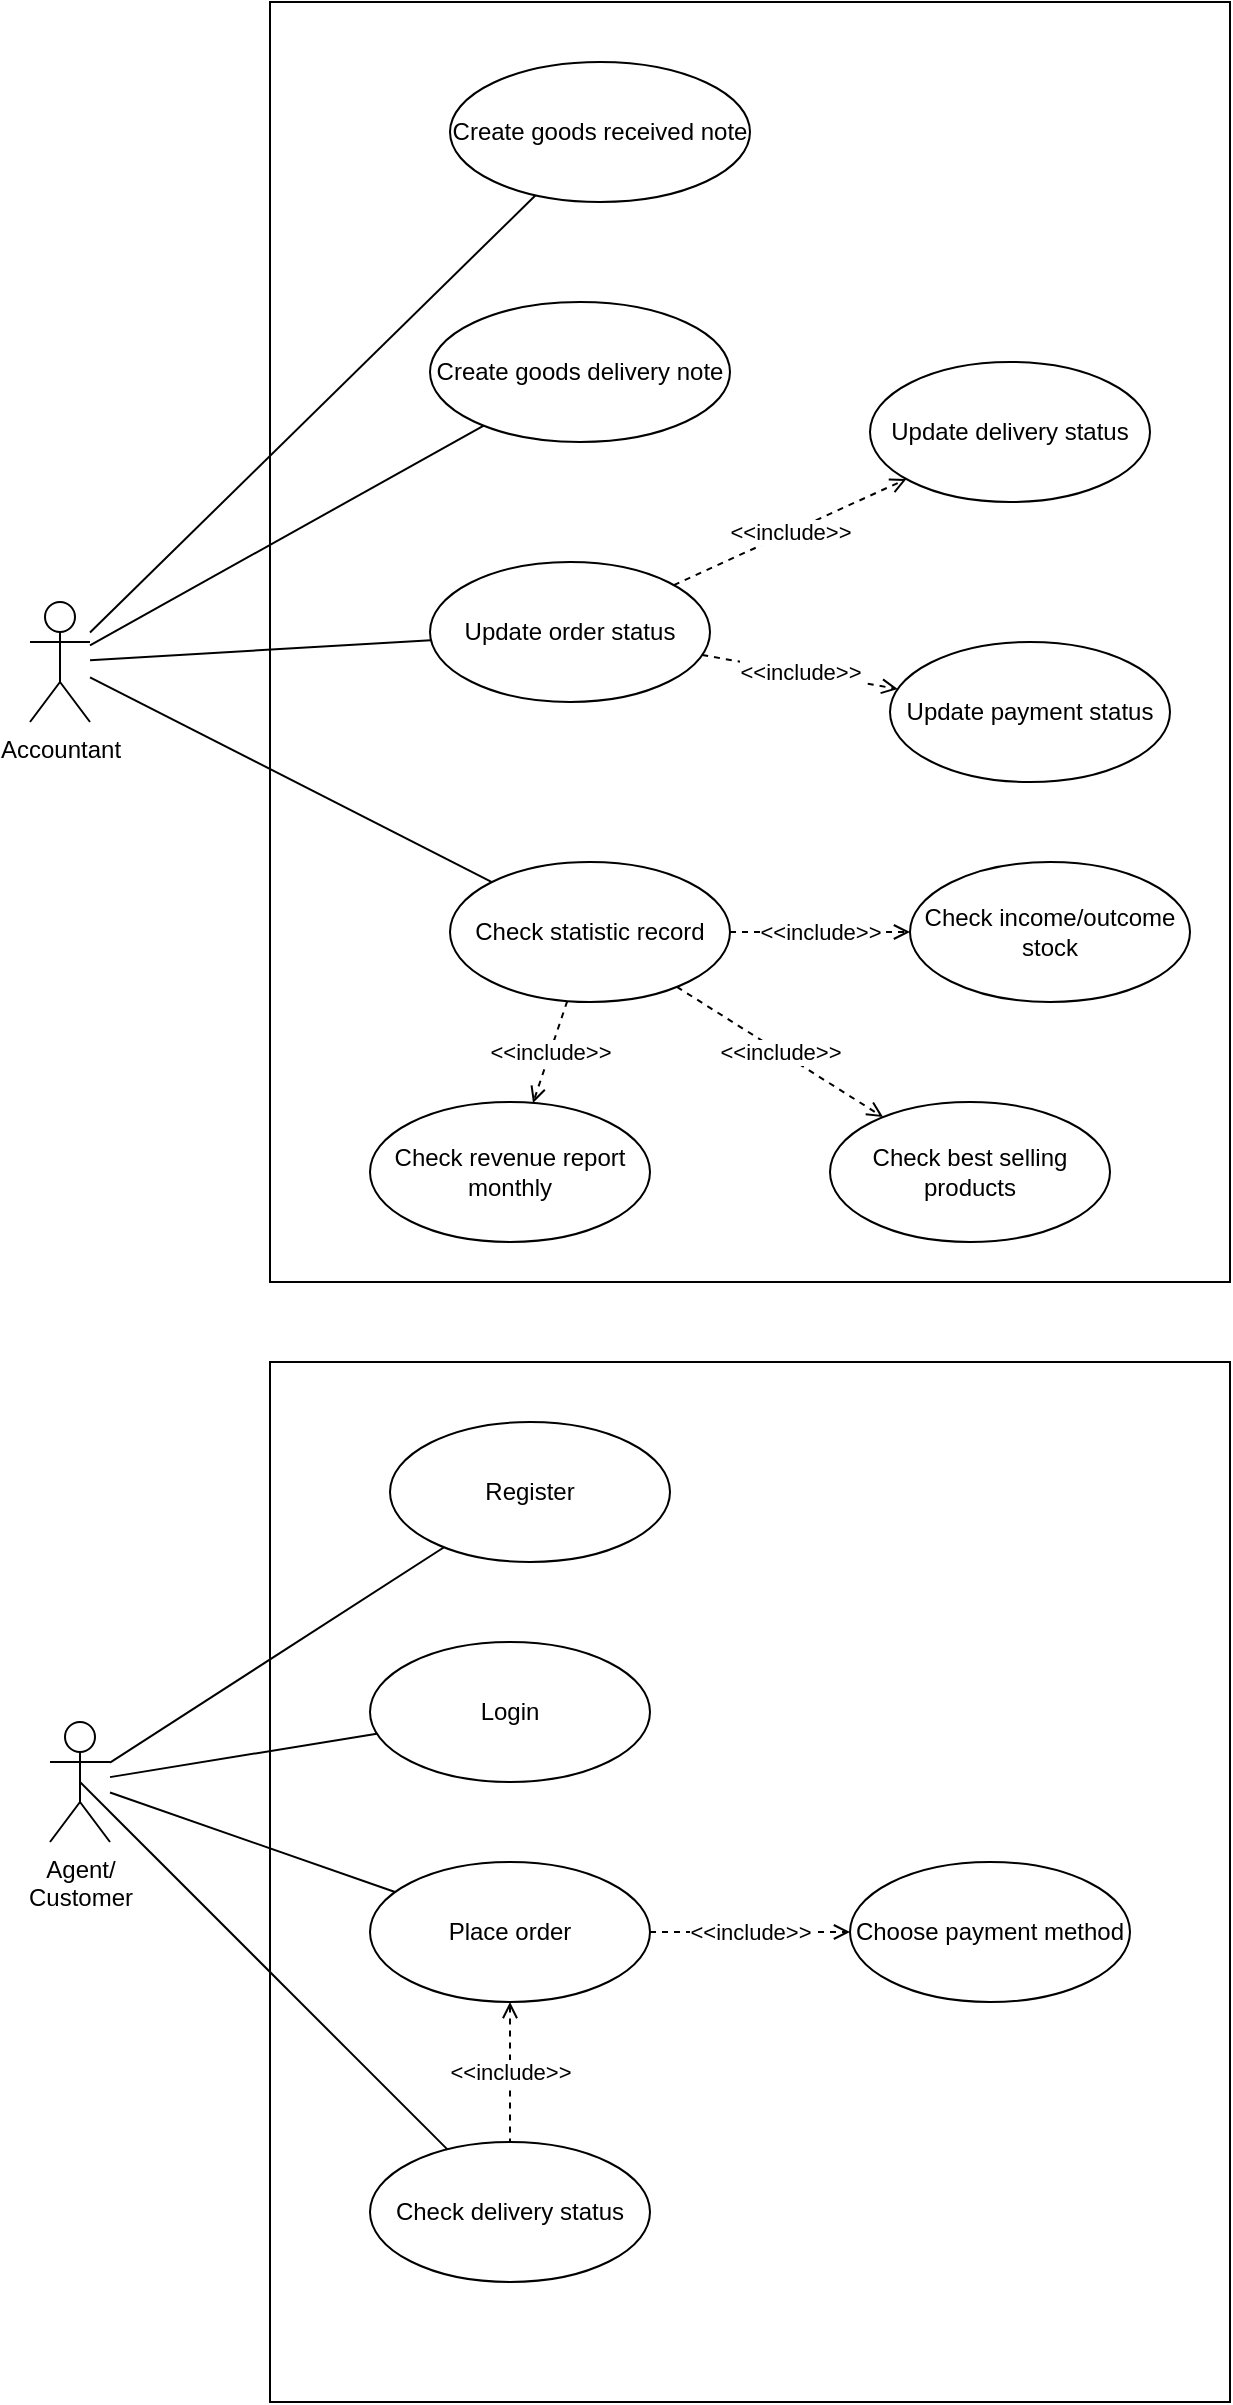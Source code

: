 <mxfile version="20.3.0" type="device" pages="2"><diagram id="IRL5MfFOQq4NZ6yUO08x" name="Use case"><mxGraphModel dx="1242" dy="765" grid="1" gridSize="10" guides="1" tooltips="1" connect="1" arrows="1" fold="1" page="1" pageScale="1" pageWidth="1100" pageHeight="850" math="0" shadow="0"><root><mxCell id="0"/><mxCell id="1" parent="0"/><mxCell id="1cM9DgeaSBk3oqfKTqoO-1" value="" style="rounded=0;whiteSpace=wrap;html=1;" parent="1" vertex="1"><mxGeometry x="320" y="800" width="480" height="520" as="geometry"/></mxCell><mxCell id="KrgeReeUF7w-N3XMFBT2-1" value="" style="rounded=0;whiteSpace=wrap;html=1;" parent="1" vertex="1"><mxGeometry x="320" y="120" width="480" height="640" as="geometry"/></mxCell><mxCell id="kScqaZpgohe-PYwLDPeq-9" style="rounded=0;orthogonalLoop=1;jettySize=auto;html=1;endArrow=none;endFill=0;" parent="1" source="KrgeReeUF7w-N3XMFBT2-2" target="KrgeReeUF7w-N3XMFBT2-4" edge="1"><mxGeometry relative="1" as="geometry"/></mxCell><mxCell id="kScqaZpgohe-PYwLDPeq-10" style="edgeStyle=none;rounded=0;orthogonalLoop=1;jettySize=auto;html=1;endArrow=none;endFill=0;" parent="1" source="KrgeReeUF7w-N3XMFBT2-2" target="KrgeReeUF7w-N3XMFBT2-5" edge="1"><mxGeometry relative="1" as="geometry"/></mxCell><mxCell id="kScqaZpgohe-PYwLDPeq-11" style="edgeStyle=none;rounded=0;orthogonalLoop=1;jettySize=auto;html=1;endArrow=none;endFill=0;" parent="1" source="KrgeReeUF7w-N3XMFBT2-2" target="KrgeReeUF7w-N3XMFBT2-7" edge="1"><mxGeometry relative="1" as="geometry"/></mxCell><mxCell id="kScqaZpgohe-PYwLDPeq-12" style="edgeStyle=none;rounded=0;orthogonalLoop=1;jettySize=auto;html=1;endArrow=none;endFill=0;" parent="1" source="KrgeReeUF7w-N3XMFBT2-2" target="KrgeReeUF7w-N3XMFBT2-6" edge="1"><mxGeometry relative="1" as="geometry"/></mxCell><mxCell id="KrgeReeUF7w-N3XMFBT2-2" value="Accountant" style="shape=umlActor;verticalLabelPosition=bottom;verticalAlign=top;html=1;" parent="1" vertex="1"><mxGeometry x="200" y="420" width="30" height="60" as="geometry"/></mxCell><mxCell id="GG0U7uhgJAhAz6MA6KgF-1" style="rounded=0;orthogonalLoop=1;jettySize=auto;html=1;exitX=0.5;exitY=0.5;exitDx=0;exitDy=0;exitPerimeter=0;endArrow=none;endFill=0;" edge="1" parent="1" source="KrgeReeUF7w-N3XMFBT2-3" target="1cM9DgeaSBk3oqfKTqoO-2"><mxGeometry relative="1" as="geometry"/></mxCell><mxCell id="KrgeReeUF7w-N3XMFBT2-3" value="Agent/&lt;br&gt;Customer" style="shape=umlActor;verticalLabelPosition=bottom;verticalAlign=top;html=1;" parent="1" vertex="1"><mxGeometry x="210" y="980" width="30" height="60" as="geometry"/></mxCell><mxCell id="KrgeReeUF7w-N3XMFBT2-4" value="Create goods received note" style="ellipse;whiteSpace=wrap;html=1;" parent="1" vertex="1"><mxGeometry x="410" y="150" width="150" height="70" as="geometry"/></mxCell><mxCell id="KrgeReeUF7w-N3XMFBT2-5" value="Create goods delivery note" style="ellipse;whiteSpace=wrap;html=1;" parent="1" vertex="1"><mxGeometry x="400" y="270" width="150" height="70" as="geometry"/></mxCell><mxCell id="KrgeReeUF7w-N3XMFBT2-6" value="Check statistic record" style="ellipse;whiteSpace=wrap;html=1;" parent="1" vertex="1"><mxGeometry x="410" y="550" width="140" height="70" as="geometry"/></mxCell><mxCell id="KrgeReeUF7w-N3XMFBT2-7" value="Update order status" style="ellipse;whiteSpace=wrap;html=1;" parent="1" vertex="1"><mxGeometry x="400" y="400" width="140" height="70" as="geometry"/></mxCell><mxCell id="KrgeReeUF7w-N3XMFBT2-8" value="Update payment status" style="ellipse;whiteSpace=wrap;html=1;" parent="1" vertex="1"><mxGeometry x="630" y="440" width="140" height="70" as="geometry"/></mxCell><mxCell id="KrgeReeUF7w-N3XMFBT2-9" value="Update delivery status" style="ellipse;whiteSpace=wrap;html=1;" parent="1" vertex="1"><mxGeometry x="620" y="300" width="140" height="70" as="geometry"/></mxCell><mxCell id="kScqaZpgohe-PYwLDPeq-24" style="edgeStyle=none;rounded=0;orthogonalLoop=1;jettySize=auto;html=1;endArrow=none;endFill=0;endSize=6;" parent="1" source="KrgeReeUF7w-N3XMFBT2-11" target="KrgeReeUF7w-N3XMFBT2-3" edge="1"><mxGeometry relative="1" as="geometry"/></mxCell><mxCell id="KrgeReeUF7w-N3XMFBT2-11" value="Place order" style="ellipse;whiteSpace=wrap;html=1;" parent="1" vertex="1"><mxGeometry x="370" y="1050" width="140" height="70" as="geometry"/></mxCell><mxCell id="KrgeReeUF7w-N3XMFBT2-13" value="Choose payment method" style="ellipse;whiteSpace=wrap;html=1;" parent="1" vertex="1"><mxGeometry x="610" y="1050" width="140" height="70" as="geometry"/></mxCell><mxCell id="1cM9DgeaSBk3oqfKTqoO-2" value="Check delivery status" style="ellipse;whiteSpace=wrap;html=1;" parent="1" vertex="1"><mxGeometry x="370" y="1190" width="140" height="70" as="geometry"/></mxCell><mxCell id="kScqaZpgohe-PYwLDPeq-23" style="edgeStyle=none;rounded=0;orthogonalLoop=1;jettySize=auto;html=1;endArrow=none;endFill=0;endSize=6;" parent="1" source="kScqaZpgohe-PYwLDPeq-1" target="KrgeReeUF7w-N3XMFBT2-3" edge="1"><mxGeometry relative="1" as="geometry"/></mxCell><mxCell id="kScqaZpgohe-PYwLDPeq-1" value="Login" style="ellipse;whiteSpace=wrap;html=1;" parent="1" vertex="1"><mxGeometry x="370" y="940" width="140" height="70" as="geometry"/></mxCell><mxCell id="kScqaZpgohe-PYwLDPeq-22" style="rounded=0;orthogonalLoop=1;jettySize=auto;html=1;endArrow=none;endFill=0;endSize=6;" parent="1" source="kScqaZpgohe-PYwLDPeq-2" target="KrgeReeUF7w-N3XMFBT2-3" edge="1"><mxGeometry relative="1" as="geometry"/></mxCell><mxCell id="kScqaZpgohe-PYwLDPeq-2" value="Register" style="ellipse;whiteSpace=wrap;html=1;" parent="1" vertex="1"><mxGeometry x="380" y="830" width="140" height="70" as="geometry"/></mxCell><mxCell id="kScqaZpgohe-PYwLDPeq-3" value="Check income/outcome stock" style="ellipse;whiteSpace=wrap;html=1;" parent="1" vertex="1"><mxGeometry x="640" y="550" width="140" height="70" as="geometry"/></mxCell><mxCell id="kScqaZpgohe-PYwLDPeq-4" value="Check best selling products" style="ellipse;whiteSpace=wrap;html=1;" parent="1" vertex="1"><mxGeometry x="600" y="670" width="140" height="70" as="geometry"/></mxCell><mxCell id="kScqaZpgohe-PYwLDPeq-5" value="Check revenue report monthly" style="ellipse;whiteSpace=wrap;html=1;" parent="1" vertex="1"><mxGeometry x="370" y="670" width="140" height="70" as="geometry"/></mxCell><mxCell id="kScqaZpgohe-PYwLDPeq-13" value="&amp;lt;&amp;lt;include&amp;gt;&amp;gt;" style="endArrow=open;endSize=6;dashed=1;html=1;rounded=0;" parent="1" source="KrgeReeUF7w-N3XMFBT2-7" target="KrgeReeUF7w-N3XMFBT2-9" edge="1"><mxGeometry width="160" relative="1" as="geometry"><mxPoint x="440" y="450" as="sourcePoint"/><mxPoint x="600" y="450" as="targetPoint"/></mxGeometry></mxCell><mxCell id="kScqaZpgohe-PYwLDPeq-15" value="&amp;lt;&amp;lt;include&amp;gt;&amp;gt;" style="endArrow=open;endSize=6;dashed=1;html=1;rounded=0;" parent="1" source="KrgeReeUF7w-N3XMFBT2-6" target="kScqaZpgohe-PYwLDPeq-4" edge="1"><mxGeometry width="160" relative="1" as="geometry"><mxPoint x="561.346" y="383.143" as="sourcePoint"/><mxPoint x="638.64" y="361.844" as="targetPoint"/></mxGeometry></mxCell><mxCell id="kScqaZpgohe-PYwLDPeq-16" value="&amp;lt;&amp;lt;include&amp;gt;&amp;gt;" style="endArrow=open;endSize=6;dashed=1;html=1;rounded=0;" parent="1" source="KrgeReeUF7w-N3XMFBT2-6" target="kScqaZpgohe-PYwLDPeq-3" edge="1"><mxGeometry width="160" relative="1" as="geometry"><mxPoint x="571.346" y="393.143" as="sourcePoint"/><mxPoint x="648.64" y="371.844" as="targetPoint"/></mxGeometry></mxCell><mxCell id="kScqaZpgohe-PYwLDPeq-17" value="&amp;lt;&amp;lt;include&amp;gt;&amp;gt;" style="endArrow=open;endSize=6;dashed=1;html=1;rounded=0;" parent="1" source="KrgeReeUF7w-N3XMFBT2-7" target="KrgeReeUF7w-N3XMFBT2-8" edge="1"><mxGeometry width="160" relative="1" as="geometry"><mxPoint x="581.346" y="403.143" as="sourcePoint"/><mxPoint x="658.64" y="381.844" as="targetPoint"/></mxGeometry></mxCell><mxCell id="kScqaZpgohe-PYwLDPeq-18" value="&amp;lt;&amp;lt;include&amp;gt;&amp;gt;" style="endArrow=open;endSize=6;dashed=1;html=1;rounded=0;" parent="1" source="KrgeReeUF7w-N3XMFBT2-6" target="kScqaZpgohe-PYwLDPeq-5" edge="1"><mxGeometry width="160" relative="1" as="geometry"><mxPoint x="591.346" y="413.143" as="sourcePoint"/><mxPoint x="668.64" y="391.844" as="targetPoint"/></mxGeometry></mxCell><mxCell id="kScqaZpgohe-PYwLDPeq-20" value="&amp;lt;&amp;lt;include&amp;gt;&amp;gt;" style="endArrow=open;endSize=6;dashed=1;html=1;rounded=0;" parent="1" source="KrgeReeUF7w-N3XMFBT2-11" target="KrgeReeUF7w-N3XMFBT2-13" edge="1"><mxGeometry width="160" relative="1" as="geometry"><mxPoint x="533.583" y="622.388" as="sourcePoint"/><mxPoint x="636.607" y="687.536" as="targetPoint"/></mxGeometry></mxCell><mxCell id="kScqaZpgohe-PYwLDPeq-21" value="&amp;lt;&amp;lt;include&amp;gt;&amp;gt;" style="endArrow=none;endSize=6;dashed=1;html=1;rounded=0;startArrow=open;startFill=0;endFill=0;" parent="1" source="KrgeReeUF7w-N3XMFBT2-11" target="1cM9DgeaSBk3oqfKTqoO-2" edge="1"><mxGeometry width="160" relative="1" as="geometry"><mxPoint x="543.583" y="632.388" as="sourcePoint"/><mxPoint x="646.607" y="697.536" as="targetPoint"/></mxGeometry></mxCell></root></mxGraphModel></diagram><diagram id="yP3uRCVMca_ExO4NlLaN" name="Class"><mxGraphModel dx="1242" dy="765" grid="1" gridSize="10" guides="1" tooltips="1" connect="1" arrows="1" fold="1" page="1" pageScale="1" pageWidth="1100" pageHeight="850" math="0" shadow="0"><root><mxCell id="0"/><mxCell id="1" parent="0"/><mxCell id="5RScqfI6Bt6BG5yNGw9A-1" value="Account" style="swimlane;fontStyle=1;align=center;verticalAlign=top;childLayout=stackLayout;horizontal=1;startSize=26;horizontalStack=0;resizeParent=1;resizeParentMax=0;resizeLast=0;collapsible=1;marginBottom=0;" parent="1" vertex="1"><mxGeometry x="640" y="40" width="160" height="164" as="geometry"/></mxCell><mxCell id="3qibCFaKT6IM8phcZwad-2" value="username" style="text;strokeColor=none;fillColor=none;align=left;verticalAlign=top;spacingLeft=4;spacingRight=4;overflow=hidden;rotatable=0;points=[[0,0.5],[1,0.5]];portConstraint=eastwest;" parent="5RScqfI6Bt6BG5yNGw9A-1" vertex="1"><mxGeometry y="26" width="160" height="26" as="geometry"/></mxCell><mxCell id="3qibCFaKT6IM8phcZwad-4" value="password" style="text;strokeColor=none;fillColor=none;align=left;verticalAlign=top;spacingLeft=4;spacingRight=4;overflow=hidden;rotatable=0;points=[[0,0.5],[1,0.5]];portConstraint=eastwest;" parent="5RScqfI6Bt6BG5yNGw9A-1" vertex="1"><mxGeometry y="52" width="160" height="26" as="geometry"/></mxCell><mxCell id="3qibCFaKT6IM8phcZwad-3" value="name" style="text;strokeColor=none;fillColor=none;align=left;verticalAlign=top;spacingLeft=4;spacingRight=4;overflow=hidden;rotatable=0;points=[[0,0.5],[1,0.5]];portConstraint=eastwest;" parent="5RScqfI6Bt6BG5yNGw9A-1" vertex="1"><mxGeometry y="78" width="160" height="26" as="geometry"/></mxCell><mxCell id="5RScqfI6Bt6BG5yNGw9A-2" value="role" style="text;strokeColor=none;fillColor=none;align=left;verticalAlign=top;spacingLeft=4;spacingRight=4;overflow=hidden;rotatable=0;points=[[0,0.5],[1,0.5]];portConstraint=eastwest;" parent="5RScqfI6Bt6BG5yNGw9A-1" vertex="1"><mxGeometry y="104" width="160" height="26" as="geometry"/></mxCell><mxCell id="5RScqfI6Bt6BG5yNGw9A-3" value="" style="line;strokeWidth=1;fillColor=none;align=left;verticalAlign=middle;spacingTop=-1;spacingLeft=3;spacingRight=3;rotatable=0;labelPosition=right;points=[];portConstraint=eastwest;strokeColor=inherit;" parent="5RScqfI6Bt6BG5yNGw9A-1" vertex="1"><mxGeometry y="130" width="160" height="8" as="geometry"/></mxCell><mxCell id="5RScqfI6Bt6BG5yNGw9A-4" value="+ method(type): type" style="text;strokeColor=none;fillColor=none;align=left;verticalAlign=top;spacingLeft=4;spacingRight=4;overflow=hidden;rotatable=0;points=[[0,0.5],[1,0.5]];portConstraint=eastwest;" parent="5RScqfI6Bt6BG5yNGw9A-1" vertex="1"><mxGeometry y="138" width="160" height="26" as="geometry"/></mxCell><mxCell id="5RScqfI6Bt6BG5yNGw9A-5" value="Product" style="swimlane;fontStyle=1;align=center;verticalAlign=top;childLayout=stackLayout;horizontal=1;startSize=26;horizontalStack=0;resizeParent=1;resizeParentMax=0;resizeLast=0;collapsible=1;marginBottom=0;" parent="1" vertex="1"><mxGeometry x="80" y="319" width="160" height="238" as="geometry"/></mxCell><mxCell id="5RScqfI6Bt6BG5yNGw9A-6" value="productID" style="text;strokeColor=none;fillColor=none;align=left;verticalAlign=top;spacingLeft=4;spacingRight=4;overflow=hidden;rotatable=0;points=[[0,0.5],[1,0.5]];portConstraint=eastwest;" parent="5RScqfI6Bt6BG5yNGw9A-5" vertex="1"><mxGeometry y="26" width="160" height="26" as="geometry"/></mxCell><mxCell id="5RScqfI6Bt6BG5yNGw9A-26" value="productName" style="text;strokeColor=none;fillColor=none;align=left;verticalAlign=top;spacingLeft=4;spacingRight=4;overflow=hidden;rotatable=0;points=[[0,0.5],[1,0.5]];portConstraint=eastwest;" parent="5RScqfI6Bt6BG5yNGw9A-5" vertex="1"><mxGeometry y="52" width="160" height="26" as="geometry"/></mxCell><mxCell id="ll_caBbFeKdoqWTYOMOy-1" value="brand" style="text;strokeColor=none;fillColor=none;align=left;verticalAlign=top;spacingLeft=4;spacingRight=4;overflow=hidden;rotatable=0;points=[[0,0.5],[1,0.5]];portConstraint=eastwest;" vertex="1" parent="5RScqfI6Bt6BG5yNGw9A-5"><mxGeometry y="78" width="160" height="26" as="geometry"/></mxCell><mxCell id="5RScqfI6Bt6BG5yNGw9A-27" value="description" style="text;strokeColor=none;fillColor=none;align=left;verticalAlign=top;spacingLeft=4;spacingRight=4;overflow=hidden;rotatable=0;points=[[0,0.5],[1,0.5]];portConstraint=eastwest;" parent="5RScqfI6Bt6BG5yNGw9A-5" vertex="1"><mxGeometry y="104" width="160" height="26" as="geometry"/></mxCell><mxCell id="5RScqfI6Bt6BG5yNGw9A-28" value="importPrice" style="text;strokeColor=none;fillColor=none;align=left;verticalAlign=top;spacingLeft=4;spacingRight=4;overflow=hidden;rotatable=0;points=[[0,0.5],[1,0.5]];portConstraint=eastwest;" parent="5RScqfI6Bt6BG5yNGw9A-5" vertex="1"><mxGeometry y="130" width="160" height="22" as="geometry"/></mxCell><mxCell id="5RScqfI6Bt6BG5yNGw9A-29" value="salePrice" style="text;strokeColor=none;fillColor=none;align=left;verticalAlign=top;spacingLeft=4;spacingRight=4;overflow=hidden;rotatable=0;points=[[0,0.5],[1,0.5]];portConstraint=eastwest;" parent="5RScqfI6Bt6BG5yNGw9A-5" vertex="1"><mxGeometry y="152" width="160" height="26" as="geometry"/></mxCell><mxCell id="5RScqfI6Bt6BG5yNGw9A-30" value="stock" style="text;strokeColor=none;fillColor=none;align=left;verticalAlign=top;spacingLeft=4;spacingRight=4;overflow=hidden;rotatable=0;points=[[0,0.5],[1,0.5]];portConstraint=eastwest;" parent="5RScqfI6Bt6BG5yNGw9A-5" vertex="1"><mxGeometry y="178" width="160" height="26" as="geometry"/></mxCell><mxCell id="5RScqfI6Bt6BG5yNGw9A-7" value="" style="line;strokeWidth=1;fillColor=none;align=left;verticalAlign=middle;spacingTop=-1;spacingLeft=3;spacingRight=3;rotatable=0;labelPosition=right;points=[];portConstraint=eastwest;strokeColor=inherit;" parent="5RScqfI6Bt6BG5yNGw9A-5" vertex="1"><mxGeometry y="204" width="160" height="8" as="geometry"/></mxCell><mxCell id="5RScqfI6Bt6BG5yNGw9A-8" value="+ method(type): type" style="text;strokeColor=none;fillColor=none;align=left;verticalAlign=top;spacingLeft=4;spacingRight=4;overflow=hidden;rotatable=0;points=[[0,0.5],[1,0.5]];portConstraint=eastwest;" parent="5RScqfI6Bt6BG5yNGw9A-5" vertex="1"><mxGeometry y="212" width="160" height="26" as="geometry"/></mxCell><mxCell id="5RScqfI6Bt6BG5yNGw9A-13" value="Order" style="swimlane;fontStyle=1;align=center;verticalAlign=top;childLayout=stackLayout;horizontal=1;startSize=26;horizontalStack=0;resizeParent=1;resizeParentMax=0;resizeLast=0;collapsible=1;marginBottom=0;" parent="1" vertex="1"><mxGeometry x="680" y="319" width="160" height="164" as="geometry"/></mxCell><mxCell id="5RScqfI6Bt6BG5yNGw9A-14" value="orderID" style="text;strokeColor=none;fillColor=none;align=left;verticalAlign=top;spacingLeft=4;spacingRight=4;overflow=hidden;rotatable=0;points=[[0,0.5],[1,0.5]];portConstraint=eastwest;" parent="5RScqfI6Bt6BG5yNGw9A-13" vertex="1"><mxGeometry y="26" width="160" height="26" as="geometry"/></mxCell><mxCell id="5RScqfI6Bt6BG5yNGw9A-31" value="customerID" style="text;strokeColor=none;fillColor=none;align=left;verticalAlign=top;spacingLeft=4;spacingRight=4;overflow=hidden;rotatable=0;points=[[0,0.5],[1,0.5]];portConstraint=eastwest;" parent="5RScqfI6Bt6BG5yNGw9A-13" vertex="1"><mxGeometry y="52" width="160" height="26" as="geometry"/></mxCell><mxCell id="5RScqfI6Bt6BG5yNGw9A-33" value="orderDate" style="text;strokeColor=none;fillColor=none;align=left;verticalAlign=top;spacingLeft=4;spacingRight=4;overflow=hidden;rotatable=0;points=[[0,0.5],[1,0.5]];portConstraint=eastwest;" parent="5RScqfI6Bt6BG5yNGw9A-13" vertex="1"><mxGeometry y="78" width="160" height="26" as="geometry"/></mxCell><mxCell id="5RScqfI6Bt6BG5yNGw9A-32" value="amount" style="text;strokeColor=none;fillColor=none;align=left;verticalAlign=top;spacingLeft=4;spacingRight=4;overflow=hidden;rotatable=0;points=[[0,0.5],[1,0.5]];portConstraint=eastwest;" parent="5RScqfI6Bt6BG5yNGw9A-13" vertex="1"><mxGeometry y="104" width="160" height="26" as="geometry"/></mxCell><mxCell id="5RScqfI6Bt6BG5yNGw9A-15" value="" style="line;strokeWidth=1;fillColor=none;align=left;verticalAlign=middle;spacingTop=-1;spacingLeft=3;spacingRight=3;rotatable=0;labelPosition=right;points=[];portConstraint=eastwest;strokeColor=inherit;" parent="5RScqfI6Bt6BG5yNGw9A-13" vertex="1"><mxGeometry y="130" width="160" height="8" as="geometry"/></mxCell><mxCell id="5RScqfI6Bt6BG5yNGw9A-16" value="+ method(type): type" style="text;strokeColor=none;fillColor=none;align=left;verticalAlign=top;spacingLeft=4;spacingRight=4;overflow=hidden;rotatable=0;points=[[0,0.5],[1,0.5]];portConstraint=eastwest;" parent="5RScqfI6Bt6BG5yNGw9A-13" vertex="1"><mxGeometry y="138" width="160" height="26" as="geometry"/></mxCell><mxCell id="5RScqfI6Bt6BG5yNGw9A-17" value="Payment" style="swimlane;fontStyle=1;align=center;verticalAlign=top;childLayout=stackLayout;horizontal=1;startSize=26;horizontalStack=0;resizeParent=1;resizeParentMax=0;resizeLast=0;collapsible=1;marginBottom=0;" parent="1" vertex="1"><mxGeometry x="80" y="90" width="160" height="190" as="geometry"/></mxCell><mxCell id="5RScqfI6Bt6BG5yNGw9A-38" value="paymentID" style="text;strokeColor=none;fillColor=none;align=left;verticalAlign=top;spacingLeft=4;spacingRight=4;overflow=hidden;rotatable=0;points=[[0,0.5],[1,0.5]];portConstraint=eastwest;" parent="5RScqfI6Bt6BG5yNGw9A-17" vertex="1"><mxGeometry y="26" width="160" height="26" as="geometry"/></mxCell><mxCell id="5RScqfI6Bt6BG5yNGw9A-40" value="orderID" style="text;strokeColor=none;fillColor=none;align=left;verticalAlign=top;spacingLeft=4;spacingRight=4;overflow=hidden;rotatable=0;points=[[0,0.5],[1,0.5]];portConstraint=eastwest;" parent="5RScqfI6Bt6BG5yNGw9A-17" vertex="1"><mxGeometry y="52" width="160" height="26" as="geometry"/></mxCell><mxCell id="5RScqfI6Bt6BG5yNGw9A-39" value="amount" style="text;strokeColor=none;fillColor=none;align=left;verticalAlign=top;spacingLeft=4;spacingRight=4;overflow=hidden;rotatable=0;points=[[0,0.5],[1,0.5]];portConstraint=eastwest;" parent="5RScqfI6Bt6BG5yNGw9A-17" vertex="1"><mxGeometry y="78" width="160" height="26" as="geometry"/></mxCell><mxCell id="5RScqfI6Bt6BG5yNGw9A-18" value="paymentDate" style="text;strokeColor=none;fillColor=none;align=left;verticalAlign=top;spacingLeft=4;spacingRight=4;overflow=hidden;rotatable=0;points=[[0,0.5],[1,0.5]];portConstraint=eastwest;" parent="5RScqfI6Bt6BG5yNGw9A-17" vertex="1"><mxGeometry y="104" width="160" height="26" as="geometry"/></mxCell><mxCell id="5RScqfI6Bt6BG5yNGw9A-41" value="method" style="text;strokeColor=none;fillColor=none;align=left;verticalAlign=top;spacingLeft=4;spacingRight=4;overflow=hidden;rotatable=0;points=[[0,0.5],[1,0.5]];portConstraint=eastwest;" parent="5RScqfI6Bt6BG5yNGw9A-17" vertex="1"><mxGeometry y="130" width="160" height="26" as="geometry"/></mxCell><mxCell id="5RScqfI6Bt6BG5yNGw9A-19" value="" style="line;strokeWidth=1;fillColor=none;align=left;verticalAlign=middle;spacingTop=-1;spacingLeft=3;spacingRight=3;rotatable=0;labelPosition=right;points=[];portConstraint=eastwest;strokeColor=inherit;" parent="5RScqfI6Bt6BG5yNGw9A-17" vertex="1"><mxGeometry y="156" width="160" height="8" as="geometry"/></mxCell><mxCell id="5RScqfI6Bt6BG5yNGw9A-20" value="+ method(type): type" style="text;strokeColor=none;fillColor=none;align=left;verticalAlign=top;spacingLeft=4;spacingRight=4;overflow=hidden;rotatable=0;points=[[0,0.5],[1,0.5]];portConstraint=eastwest;" parent="5RScqfI6Bt6BG5yNGw9A-17" vertex="1"><mxGeometry y="164" width="160" height="26" as="geometry"/></mxCell><mxCell id="5RScqfI6Bt6BG5yNGw9A-21" value="OrderDetail" style="swimlane;fontStyle=1;align=center;verticalAlign=top;childLayout=stackLayout;horizontal=1;startSize=26;horizontalStack=0;resizeParent=1;resizeParentMax=0;resizeLast=0;collapsible=1;marginBottom=0;" parent="1" vertex="1"><mxGeometry x="360" y="240" width="160" height="190" as="geometry"/></mxCell><mxCell id="5RScqfI6Bt6BG5yNGw9A-34" value="orderID" style="text;strokeColor=none;fillColor=none;align=left;verticalAlign=top;spacingLeft=4;spacingRight=4;overflow=hidden;rotatable=0;points=[[0,0.5],[1,0.5]];portConstraint=eastwest;" parent="5RScqfI6Bt6BG5yNGw9A-21" vertex="1"><mxGeometry y="26" width="160" height="26" as="geometry"/></mxCell><mxCell id="5RScqfI6Bt6BG5yNGw9A-36" value="productID" style="text;strokeColor=none;fillColor=none;align=left;verticalAlign=top;spacingLeft=4;spacingRight=4;overflow=hidden;rotatable=0;points=[[0,0.5],[1,0.5]];portConstraint=eastwest;" parent="5RScqfI6Bt6BG5yNGw9A-21" vertex="1"><mxGeometry y="52" width="160" height="26" as="geometry"/></mxCell><mxCell id="5RScqfI6Bt6BG5yNGw9A-37" value="quantity" style="text;strokeColor=none;fillColor=none;align=left;verticalAlign=top;spacingLeft=4;spacingRight=4;overflow=hidden;rotatable=0;points=[[0,0.5],[1,0.5]];portConstraint=eastwest;" parent="5RScqfI6Bt6BG5yNGw9A-21" vertex="1"><mxGeometry y="78" width="160" height="26" as="geometry"/></mxCell><mxCell id="5RScqfI6Bt6BG5yNGw9A-35" value="unitPrice" style="text;strokeColor=none;fillColor=none;align=left;verticalAlign=top;spacingLeft=4;spacingRight=4;overflow=hidden;rotatable=0;points=[[0,0.5],[1,0.5]];portConstraint=eastwest;" parent="5RScqfI6Bt6BG5yNGw9A-21" vertex="1"><mxGeometry y="104" width="160" height="26" as="geometry"/></mxCell><mxCell id="5RScqfI6Bt6BG5yNGw9A-22" value="+ field: type" style="text;strokeColor=none;fillColor=none;align=left;verticalAlign=top;spacingLeft=4;spacingRight=4;overflow=hidden;rotatable=0;points=[[0,0.5],[1,0.5]];portConstraint=eastwest;" parent="5RScqfI6Bt6BG5yNGw9A-21" vertex="1"><mxGeometry y="130" width="160" height="26" as="geometry"/></mxCell><mxCell id="5RScqfI6Bt6BG5yNGw9A-23" value="" style="line;strokeWidth=1;fillColor=none;align=left;verticalAlign=middle;spacingTop=-1;spacingLeft=3;spacingRight=3;rotatable=0;labelPosition=right;points=[];portConstraint=eastwest;strokeColor=inherit;" parent="5RScqfI6Bt6BG5yNGw9A-21" vertex="1"><mxGeometry y="156" width="160" height="8" as="geometry"/></mxCell><mxCell id="5RScqfI6Bt6BG5yNGw9A-24" value="+ method(type): type" style="text;strokeColor=none;fillColor=none;align=left;verticalAlign=top;spacingLeft=4;spacingRight=4;overflow=hidden;rotatable=0;points=[[0,0.5],[1,0.5]];portConstraint=eastwest;" parent="5RScqfI6Bt6BG5yNGw9A-21" vertex="1"><mxGeometry y="164" width="160" height="26" as="geometry"/></mxCell><mxCell id="3qibCFaKT6IM8phcZwad-5" value="GoodReveivedNote" style="swimlane;fontStyle=1;align=center;verticalAlign=top;childLayout=stackLayout;horizontal=1;startSize=26;horizontalStack=0;resizeParent=1;resizeParentMax=0;resizeLast=0;collapsible=1;marginBottom=0;" parent="1" vertex="1"><mxGeometry x="400" y="560" width="160" height="242" as="geometry"/></mxCell><mxCell id="t6cIueBVhmcs-iIWsC5r-1" value="ID" style="text;strokeColor=none;fillColor=none;align=left;verticalAlign=top;spacingLeft=4;spacingRight=4;overflow=hidden;rotatable=0;points=[[0,0.5],[1,0.5]];portConstraint=eastwest;" parent="3qibCFaKT6IM8phcZwad-5" vertex="1"><mxGeometry y="26" width="160" height="26" as="geometry"/></mxCell><mxCell id="t6cIueBVhmcs-iIWsC5r-2" value="createDate" style="text;strokeColor=none;fillColor=none;align=left;verticalAlign=top;spacingLeft=4;spacingRight=4;overflow=hidden;rotatable=0;points=[[0,0.5],[1,0.5]];portConstraint=eastwest;" parent="3qibCFaKT6IM8phcZwad-5" vertex="1"><mxGeometry y="52" width="160" height="26" as="geometry"/></mxCell><mxCell id="t6cIueBVhmcs-iIWsC5r-4" value="productID" style="text;strokeColor=none;fillColor=none;align=left;verticalAlign=top;spacingLeft=4;spacingRight=4;overflow=hidden;rotatable=0;points=[[0,0.5],[1,0.5]];portConstraint=eastwest;" parent="3qibCFaKT6IM8phcZwad-5" vertex="1"><mxGeometry y="78" width="160" height="26" as="geometry"/></mxCell><mxCell id="3qibCFaKT6IM8phcZwad-6" value="productName" style="text;strokeColor=none;fillColor=none;align=left;verticalAlign=top;spacingLeft=4;spacingRight=4;overflow=hidden;rotatable=0;points=[[0,0.5],[1,0.5]];portConstraint=eastwest;" parent="3qibCFaKT6IM8phcZwad-5" vertex="1"><mxGeometry y="104" width="160" height="26" as="geometry"/></mxCell><mxCell id="t6cIueBVhmcs-iIWsC5r-5" value="quantity" style="text;strokeColor=none;fillColor=none;align=left;verticalAlign=top;spacingLeft=4;spacingRight=4;overflow=hidden;rotatable=0;points=[[0,0.5],[1,0.5]];portConstraint=eastwest;" parent="3qibCFaKT6IM8phcZwad-5" vertex="1"><mxGeometry y="130" width="160" height="26" as="geometry"/></mxCell><mxCell id="t6cIueBVhmcs-iIWsC5r-3" value="unitPrice" style="text;strokeColor=none;fillColor=none;align=left;verticalAlign=top;spacingLeft=4;spacingRight=4;overflow=hidden;rotatable=0;points=[[0,0.5],[1,0.5]];portConstraint=eastwest;" parent="3qibCFaKT6IM8phcZwad-5" vertex="1"><mxGeometry y="156" width="160" height="26" as="geometry"/></mxCell><mxCell id="RnnmMJs7xKJhk8BiHcSK-10" value="amount" style="text;strokeColor=none;fillColor=none;align=left;verticalAlign=top;spacingLeft=4;spacingRight=4;overflow=hidden;rotatable=0;points=[[0,0.5],[1,0.5]];portConstraint=eastwest;" parent="3qibCFaKT6IM8phcZwad-5" vertex="1"><mxGeometry y="182" width="160" height="26" as="geometry"/></mxCell><mxCell id="3qibCFaKT6IM8phcZwad-7" value="" style="line;strokeWidth=1;fillColor=none;align=left;verticalAlign=middle;spacingTop=-1;spacingLeft=3;spacingRight=3;rotatable=0;labelPosition=right;points=[];portConstraint=eastwest;strokeColor=inherit;" parent="3qibCFaKT6IM8phcZwad-5" vertex="1"><mxGeometry y="208" width="160" height="8" as="geometry"/></mxCell><mxCell id="3qibCFaKT6IM8phcZwad-8" value="+ method(type): type" style="text;strokeColor=none;fillColor=none;align=left;verticalAlign=top;spacingLeft=4;spacingRight=4;overflow=hidden;rotatable=0;points=[[0,0.5],[1,0.5]];portConstraint=eastwest;" parent="3qibCFaKT6IM8phcZwad-5" vertex="1"><mxGeometry y="216" width="160" height="26" as="geometry"/></mxCell><mxCell id="RnnmMJs7xKJhk8BiHcSK-11" value="GoodDeliveryNote" style="swimlane;fontStyle=1;align=center;verticalAlign=top;childLayout=stackLayout;horizontal=1;startSize=26;horizontalStack=0;resizeParent=1;resizeParentMax=0;resizeLast=0;collapsible=1;marginBottom=0;" parent="1" vertex="1"><mxGeometry x="680" y="560" width="160" height="268" as="geometry"/></mxCell><mxCell id="RnnmMJs7xKJhk8BiHcSK-12" value="ID" style="text;strokeColor=none;fillColor=none;align=left;verticalAlign=top;spacingLeft=4;spacingRight=4;overflow=hidden;rotatable=0;points=[[0,0.5],[1,0.5]];portConstraint=eastwest;" parent="RnnmMJs7xKJhk8BiHcSK-11" vertex="1"><mxGeometry y="26" width="160" height="26" as="geometry"/></mxCell><mxCell id="RnnmMJs7xKJhk8BiHcSK-13" value="createDate" style="text;strokeColor=none;fillColor=none;align=left;verticalAlign=top;spacingLeft=4;spacingRight=4;overflow=hidden;rotatable=0;points=[[0,0.5],[1,0.5]];portConstraint=eastwest;" parent="RnnmMJs7xKJhk8BiHcSK-11" vertex="1"><mxGeometry y="52" width="160" height="26" as="geometry"/></mxCell><mxCell id="RnnmMJs7xKJhk8BiHcSK-21" value="deliveryAddress" style="text;strokeColor=none;fillColor=none;align=left;verticalAlign=top;spacingLeft=4;spacingRight=4;overflow=hidden;rotatable=0;points=[[0,0.5],[1,0.5]];portConstraint=eastwest;" parent="RnnmMJs7xKJhk8BiHcSK-11" vertex="1"><mxGeometry y="78" width="160" height="26" as="geometry"/></mxCell><mxCell id="RnnmMJs7xKJhk8BiHcSK-14" value="productID" style="text;strokeColor=none;fillColor=none;align=left;verticalAlign=top;spacingLeft=4;spacingRight=4;overflow=hidden;rotatable=0;points=[[0,0.5],[1,0.5]];portConstraint=eastwest;" parent="RnnmMJs7xKJhk8BiHcSK-11" vertex="1"><mxGeometry y="104" width="160" height="26" as="geometry"/></mxCell><mxCell id="RnnmMJs7xKJhk8BiHcSK-15" value="productName" style="text;strokeColor=none;fillColor=none;align=left;verticalAlign=top;spacingLeft=4;spacingRight=4;overflow=hidden;rotatable=0;points=[[0,0.5],[1,0.5]];portConstraint=eastwest;" parent="RnnmMJs7xKJhk8BiHcSK-11" vertex="1"><mxGeometry y="130" width="160" height="26" as="geometry"/></mxCell><mxCell id="RnnmMJs7xKJhk8BiHcSK-16" value="quantity" style="text;strokeColor=none;fillColor=none;align=left;verticalAlign=top;spacingLeft=4;spacingRight=4;overflow=hidden;rotatable=0;points=[[0,0.5],[1,0.5]];portConstraint=eastwest;" parent="RnnmMJs7xKJhk8BiHcSK-11" vertex="1"><mxGeometry y="156" width="160" height="26" as="geometry"/></mxCell><mxCell id="RnnmMJs7xKJhk8BiHcSK-17" value="unitPrice" style="text;strokeColor=none;fillColor=none;align=left;verticalAlign=top;spacingLeft=4;spacingRight=4;overflow=hidden;rotatable=0;points=[[0,0.5],[1,0.5]];portConstraint=eastwest;" parent="RnnmMJs7xKJhk8BiHcSK-11" vertex="1"><mxGeometry y="182" width="160" height="26" as="geometry"/></mxCell><mxCell id="RnnmMJs7xKJhk8BiHcSK-18" value="amount" style="text;strokeColor=none;fillColor=none;align=left;verticalAlign=top;spacingLeft=4;spacingRight=4;overflow=hidden;rotatable=0;points=[[0,0.5],[1,0.5]];portConstraint=eastwest;" parent="RnnmMJs7xKJhk8BiHcSK-11" vertex="1"><mxGeometry y="208" width="160" height="26" as="geometry"/></mxCell><mxCell id="RnnmMJs7xKJhk8BiHcSK-19" value="" style="line;strokeWidth=1;fillColor=none;align=left;verticalAlign=middle;spacingTop=-1;spacingLeft=3;spacingRight=3;rotatable=0;labelPosition=right;points=[];portConstraint=eastwest;strokeColor=inherit;" parent="RnnmMJs7xKJhk8BiHcSK-11" vertex="1"><mxGeometry y="234" width="160" height="8" as="geometry"/></mxCell><mxCell id="RnnmMJs7xKJhk8BiHcSK-20" value="+ method(type): type" style="text;strokeColor=none;fillColor=none;align=left;verticalAlign=top;spacingLeft=4;spacingRight=4;overflow=hidden;rotatable=0;points=[[0,0.5],[1,0.5]];portConstraint=eastwest;" parent="RnnmMJs7xKJhk8BiHcSK-11" vertex="1"><mxGeometry y="242" width="160" height="26" as="geometry"/></mxCell></root></mxGraphModel></diagram></mxfile>